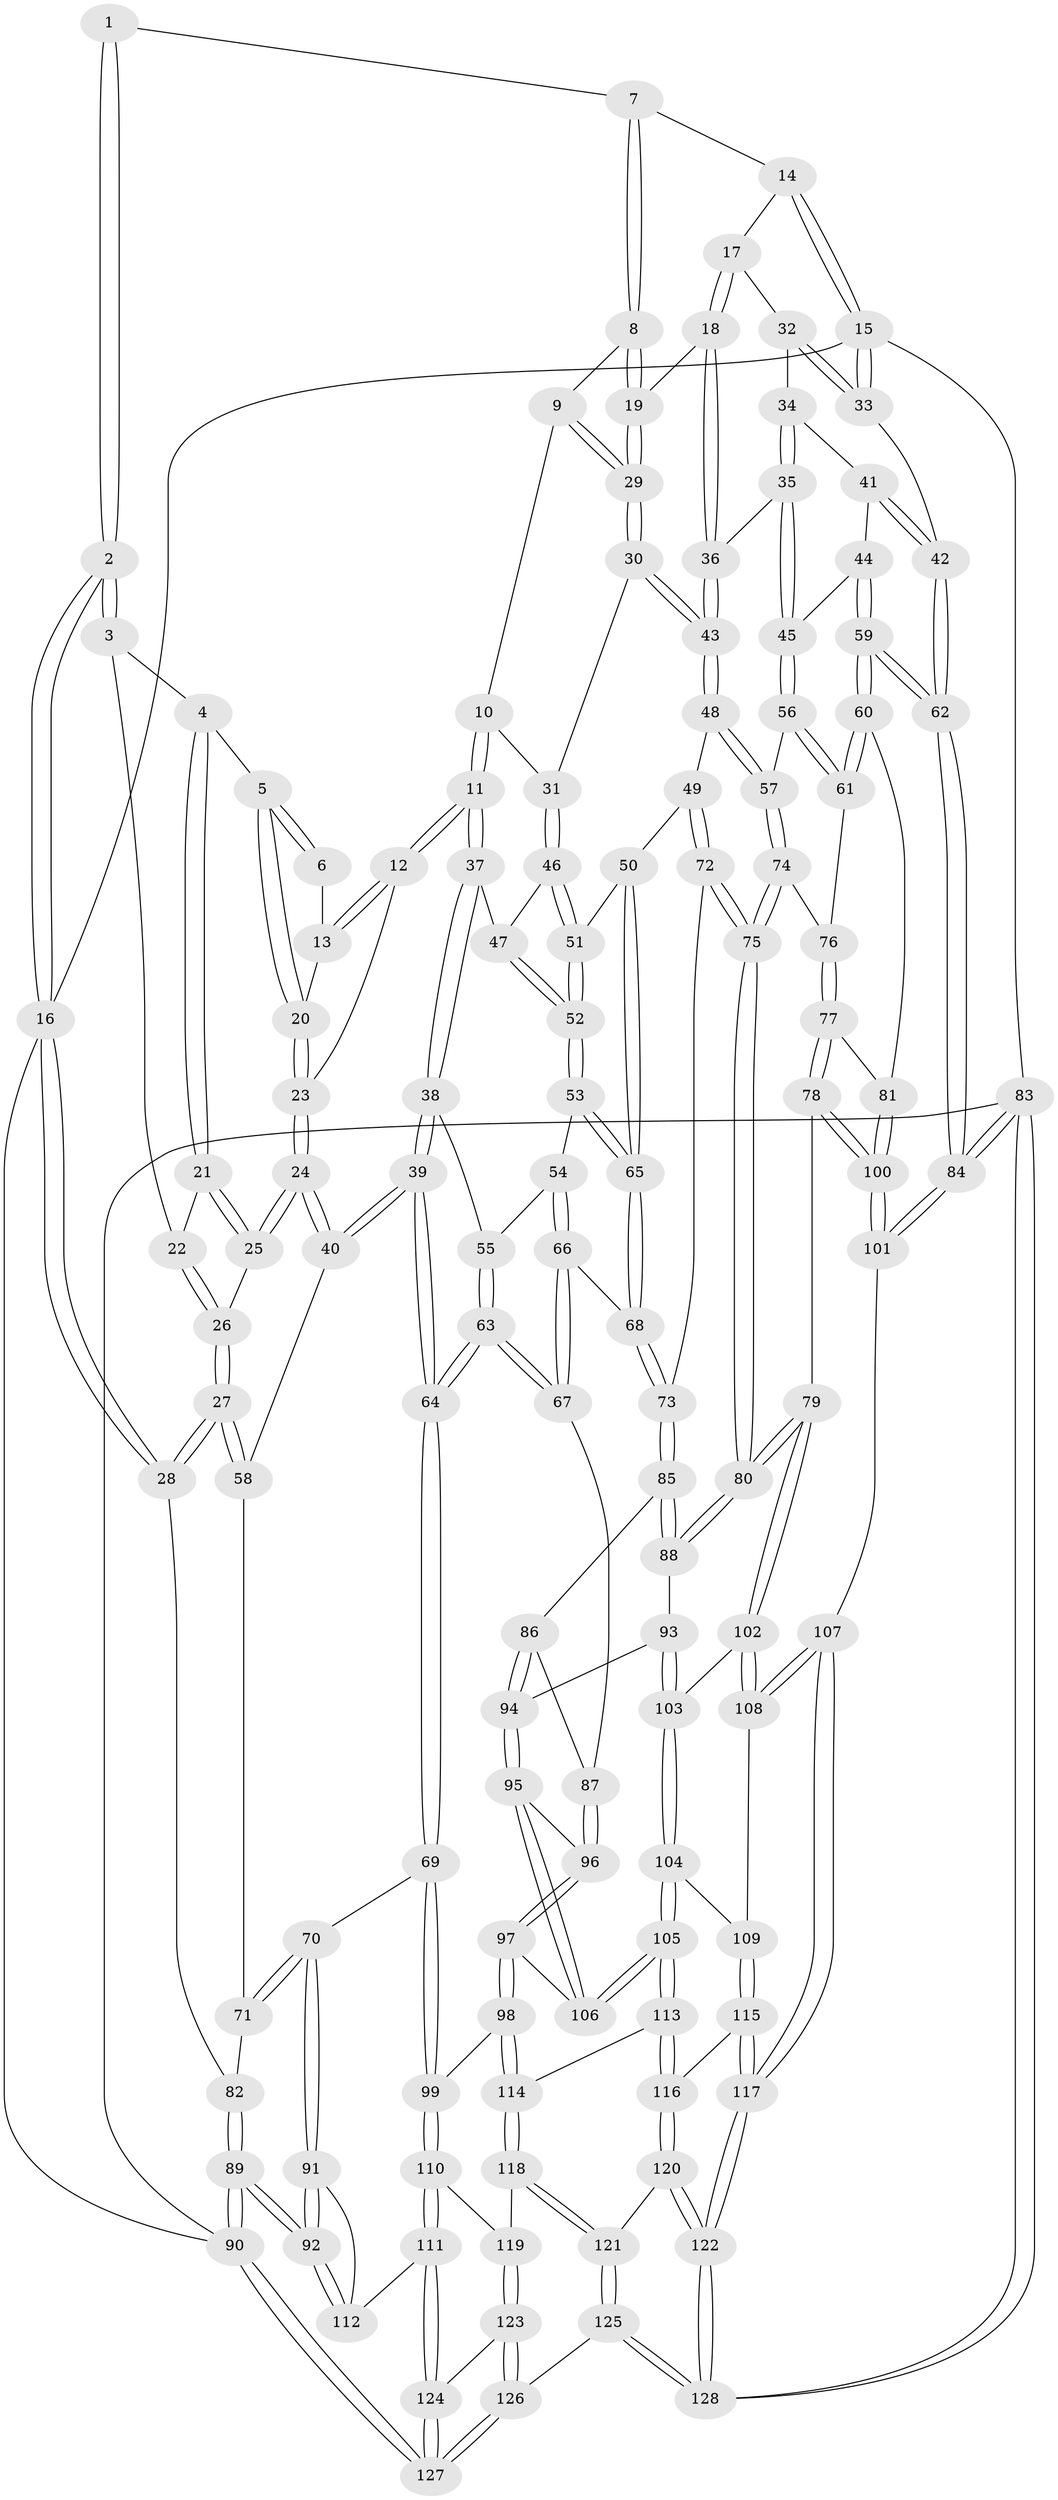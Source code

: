 // coarse degree distribution, {3: 0.12, 4: 0.4666666666666667, 8: 0.013333333333333334, 5: 0.3333333333333333, 6: 0.05333333333333334, 2: 0.013333333333333334}
// Generated by graph-tools (version 1.1) at 2025/52/02/27/25 19:52:40]
// undirected, 128 vertices, 317 edges
graph export_dot {
graph [start="1"]
  node [color=gray90,style=filled];
  1 [pos="+0.35807227811782133+0"];
  2 [pos="+0+0"];
  3 [pos="+0.04938671662665932+0"];
  4 [pos="+0.1921320163394303+0.07333443352463626"];
  5 [pos="+0.19743655477099561+0.0729026011299659"];
  6 [pos="+0.3275465978602366+0"];
  7 [pos="+0.4746477860371302+0"];
  8 [pos="+0.5020530310462276+0"];
  9 [pos="+0.4951199369263363+0.04636927172877089"];
  10 [pos="+0.4898858514246167+0.06414273365048585"];
  11 [pos="+0.42036768206965336+0.1765803169551753"];
  12 [pos="+0.32424691006671025+0.12249532056560351"];
  13 [pos="+0.3201594651403539+0.009223552797086322"];
  14 [pos="+0.7759463122466961+0"];
  15 [pos="+1+0"];
  16 [pos="+0+0"];
  17 [pos="+0.7958120482515041+0.05568450850124274"];
  18 [pos="+0.7555086857849342+0.11099484716904656"];
  19 [pos="+0.7316274101397662+0.11912296797762277"];
  20 [pos="+0.22389218212697673+0.0938327172280877"];
  21 [pos="+0.1846125441036137+0.08113860634548536"];
  22 [pos="+0.08807068496427221+0.11302775576959817"];
  23 [pos="+0.26482651134791785+0.1342008473266053"];
  24 [pos="+0.19433803311486228+0.25521388828247354"];
  25 [pos="+0.1364966541470162+0.21601836570030808"];
  26 [pos="+0.06915253135898707+0.19488368942137735"];
  27 [pos="+0+0.25569625790936773"];
  28 [pos="+0+0.2609267416842471"];
  29 [pos="+0.693663872442286+0.14538214726140503"];
  30 [pos="+0.6510790272241893+0.19315972665490816"];
  31 [pos="+0.631032468889784+0.20668272372406002"];
  32 [pos="+0.8644908077149766+0.07922925764760495"];
  33 [pos="+1+0"];
  34 [pos="+0.9493426035383012+0.15648977481643173"];
  35 [pos="+0.8665040263978531+0.23405725808920116"];
  36 [pos="+0.8074930644490628+0.22694212902400246"];
  37 [pos="+0.4203765635866033+0.1766439120611929"];
  38 [pos="+0.40662192093457866+0.2094150640678379"];
  39 [pos="+0.22936126620001246+0.3083845067616684"];
  40 [pos="+0.20910298487813173+0.28692658774891144"];
  41 [pos="+0.9929507197966859+0.1701901016775282"];
  42 [pos="+1+0.12713223379405783"];
  43 [pos="+0.7747860876813137+0.3326015771759418"];
  44 [pos="+0.9363115926696493+0.28642024692978324"];
  45 [pos="+0.9171632052331548+0.2861244093640606"];
  46 [pos="+0.6231793179376736+0.21698720610650377"];
  47 [pos="+0.45313183351092173+0.19198893171030093"];
  48 [pos="+0.7744112712145189+0.33893558355672604"];
  49 [pos="+0.7033392624897911+0.3467217647868777"];
  50 [pos="+0.6498825248522232+0.3173760517471985"];
  51 [pos="+0.6111792268486482+0.2774231350429349"];
  52 [pos="+0.5549303215949456+0.3134790382153327"];
  53 [pos="+0.5422156005568265+0.3322093484831168"];
  54 [pos="+0.5388985880613537+0.3332759451080912"];
  55 [pos="+0.42493788804554994+0.29816460974377007"];
  56 [pos="+0.8567927977577214+0.34819675858510263"];
  57 [pos="+0.7898731070951378+0.357006682735557"];
  58 [pos="+0.10989232914561728+0.3290744388550541"];
  59 [pos="+1+0.4364389474545263"];
  60 [pos="+1+0.4409725593447936"];
  61 [pos="+0.9474280574960124+0.40623724502228536"];
  62 [pos="+1+0.44490132146242134"];
  63 [pos="+0.3692013940479286+0.4540598135241838"];
  64 [pos="+0.27051416541988876+0.4748367513101098"];
  65 [pos="+0.5943692804654032+0.4273515516898788"];
  66 [pos="+0.4609998116018045+0.42071566135287347"];
  67 [pos="+0.38377767137346064+0.4572969579494626"];
  68 [pos="+0.5979113989104973+0.4418927451031791"];
  69 [pos="+0.21482311459478837+0.5497509558905866"];
  70 [pos="+0.18650899267927212+0.5538760533512077"];
  71 [pos="+0.06387082819113156+0.416556404060463"];
  72 [pos="+0.6633664070648513+0.4164392462821555"];
  73 [pos="+0.6019444643151105+0.44768776660874327"];
  74 [pos="+0.7910691110417766+0.37620656947587416"];
  75 [pos="+0.7571602957203127+0.4782792659386305"];
  76 [pos="+0.8570587617018125+0.4339859237202378"];
  77 [pos="+0.8717820391988019+0.5077422790341255"];
  78 [pos="+0.7894660351963684+0.5820304222454507"];
  79 [pos="+0.7782613033101671+0.5807897678897822"];
  80 [pos="+0.7580135674881897+0.5543395723676235"];
  81 [pos="+1+0.4654435609353151"];
  82 [pos="+0+0.2681969091248262"];
  83 [pos="+1+1"];
  84 [pos="+1+0.8590100249141427"];
  85 [pos="+0.6018697360847653+0.4743929819989765"];
  86 [pos="+0.5420561645363031+0.5181050397101811"];
  87 [pos="+0.43848552174135463+0.5006088911220183"];
  88 [pos="+0.6611397630726203+0.5291611088021404"];
  89 [pos="+0+0.7066792405072451"];
  90 [pos="+0+1"];
  91 [pos="+0.11099603122241421+0.5963961022373296"];
  92 [pos="+0+0.7008061720967109"];
  93 [pos="+0.6034619073975978+0.5956449681329824"];
  94 [pos="+0.5545256047165683+0.6064655114341264"];
  95 [pos="+0.5360550834104103+0.635184062486593"];
  96 [pos="+0.4725747949834218+0.6251670787719387"];
  97 [pos="+0.39941939407540855+0.6759324818133021"];
  98 [pos="+0.37578016297847683+0.6907744407797698"];
  99 [pos="+0.2859626167962031+0.6584752123501281"];
  100 [pos="+0.8833099125136612+0.6486803586559275"];
  101 [pos="+0.9949282556984878+0.8012990838410484"];
  102 [pos="+0.7470639582643501+0.6248016153910172"];
  103 [pos="+0.6730910720469997+0.6612535271555353"];
  104 [pos="+0.6670391455332637+0.667994075091557"];
  105 [pos="+0.5697624534799711+0.7156149978681373"];
  106 [pos="+0.5672243329839711+0.7102242279128165"];
  107 [pos="+0.8478208846480197+0.853159550876709"];
  108 [pos="+0.7547555890665374+0.7276660374296802"];
  109 [pos="+0.6880864311284985+0.7577606380033236"];
  110 [pos="+0.23971637624513595+0.8486389475019963"];
  111 [pos="+0.18965212756990424+0.8731870386460169"];
  112 [pos="+0.1619841022320534+0.8496506900482353"];
  113 [pos="+0.5610311336103087+0.759692886398636"];
  114 [pos="+0.4470563723935056+0.7934839315135671"];
  115 [pos="+0.6449011553301858+0.8350030415955606"];
  116 [pos="+0.6335276669955001+0.8346949278647652"];
  117 [pos="+0.7897104085299681+0.8994230408833801"];
  118 [pos="+0.4273873985277218+0.8527242589707985"];
  119 [pos="+0.3416299501758605+0.8903971863147866"];
  120 [pos="+0.5741776746347482+0.9207277641390259"];
  121 [pos="+0.4993397709619552+0.9358076014284387"];
  122 [pos="+0.7345311752084847+1"];
  123 [pos="+0.34498359499143505+0.9559083065114352"];
  124 [pos="+0.13643265985248068+1"];
  125 [pos="+0.4147882812482027+1"];
  126 [pos="+0.39538764140463173+1"];
  127 [pos="+0+1"];
  128 [pos="+0.7360686833869274+1"];
  1 -- 2;
  1 -- 2;
  1 -- 7;
  2 -- 3;
  2 -- 3;
  2 -- 16;
  2 -- 16;
  3 -- 4;
  3 -- 22;
  4 -- 5;
  4 -- 21;
  4 -- 21;
  5 -- 6;
  5 -- 6;
  5 -- 20;
  5 -- 20;
  6 -- 13;
  7 -- 8;
  7 -- 8;
  7 -- 14;
  8 -- 9;
  8 -- 19;
  8 -- 19;
  9 -- 10;
  9 -- 29;
  9 -- 29;
  10 -- 11;
  10 -- 11;
  10 -- 31;
  11 -- 12;
  11 -- 12;
  11 -- 37;
  11 -- 37;
  12 -- 13;
  12 -- 13;
  12 -- 23;
  13 -- 20;
  14 -- 15;
  14 -- 15;
  14 -- 17;
  15 -- 16;
  15 -- 33;
  15 -- 33;
  15 -- 83;
  16 -- 28;
  16 -- 28;
  16 -- 90;
  17 -- 18;
  17 -- 18;
  17 -- 32;
  18 -- 19;
  18 -- 36;
  18 -- 36;
  19 -- 29;
  19 -- 29;
  20 -- 23;
  20 -- 23;
  21 -- 22;
  21 -- 25;
  21 -- 25;
  22 -- 26;
  22 -- 26;
  23 -- 24;
  23 -- 24;
  24 -- 25;
  24 -- 25;
  24 -- 40;
  24 -- 40;
  25 -- 26;
  26 -- 27;
  26 -- 27;
  27 -- 28;
  27 -- 28;
  27 -- 58;
  27 -- 58;
  28 -- 82;
  29 -- 30;
  29 -- 30;
  30 -- 31;
  30 -- 43;
  30 -- 43;
  31 -- 46;
  31 -- 46;
  32 -- 33;
  32 -- 33;
  32 -- 34;
  33 -- 42;
  34 -- 35;
  34 -- 35;
  34 -- 41;
  35 -- 36;
  35 -- 45;
  35 -- 45;
  36 -- 43;
  36 -- 43;
  37 -- 38;
  37 -- 38;
  37 -- 47;
  38 -- 39;
  38 -- 39;
  38 -- 55;
  39 -- 40;
  39 -- 40;
  39 -- 64;
  39 -- 64;
  40 -- 58;
  41 -- 42;
  41 -- 42;
  41 -- 44;
  42 -- 62;
  42 -- 62;
  43 -- 48;
  43 -- 48;
  44 -- 45;
  44 -- 59;
  44 -- 59;
  45 -- 56;
  45 -- 56;
  46 -- 47;
  46 -- 51;
  46 -- 51;
  47 -- 52;
  47 -- 52;
  48 -- 49;
  48 -- 57;
  48 -- 57;
  49 -- 50;
  49 -- 72;
  49 -- 72;
  50 -- 51;
  50 -- 65;
  50 -- 65;
  51 -- 52;
  51 -- 52;
  52 -- 53;
  52 -- 53;
  53 -- 54;
  53 -- 65;
  53 -- 65;
  54 -- 55;
  54 -- 66;
  54 -- 66;
  55 -- 63;
  55 -- 63;
  56 -- 57;
  56 -- 61;
  56 -- 61;
  57 -- 74;
  57 -- 74;
  58 -- 71;
  59 -- 60;
  59 -- 60;
  59 -- 62;
  59 -- 62;
  60 -- 61;
  60 -- 61;
  60 -- 81;
  61 -- 76;
  62 -- 84;
  62 -- 84;
  63 -- 64;
  63 -- 64;
  63 -- 67;
  63 -- 67;
  64 -- 69;
  64 -- 69;
  65 -- 68;
  65 -- 68;
  66 -- 67;
  66 -- 67;
  66 -- 68;
  67 -- 87;
  68 -- 73;
  68 -- 73;
  69 -- 70;
  69 -- 99;
  69 -- 99;
  70 -- 71;
  70 -- 71;
  70 -- 91;
  70 -- 91;
  71 -- 82;
  72 -- 73;
  72 -- 75;
  72 -- 75;
  73 -- 85;
  73 -- 85;
  74 -- 75;
  74 -- 75;
  74 -- 76;
  75 -- 80;
  75 -- 80;
  76 -- 77;
  76 -- 77;
  77 -- 78;
  77 -- 78;
  77 -- 81;
  78 -- 79;
  78 -- 100;
  78 -- 100;
  79 -- 80;
  79 -- 80;
  79 -- 102;
  79 -- 102;
  80 -- 88;
  80 -- 88;
  81 -- 100;
  81 -- 100;
  82 -- 89;
  82 -- 89;
  83 -- 84;
  83 -- 84;
  83 -- 128;
  83 -- 128;
  83 -- 90;
  84 -- 101;
  84 -- 101;
  85 -- 86;
  85 -- 88;
  85 -- 88;
  86 -- 87;
  86 -- 94;
  86 -- 94;
  87 -- 96;
  87 -- 96;
  88 -- 93;
  89 -- 90;
  89 -- 90;
  89 -- 92;
  89 -- 92;
  90 -- 127;
  90 -- 127;
  91 -- 92;
  91 -- 92;
  91 -- 112;
  92 -- 112;
  92 -- 112;
  93 -- 94;
  93 -- 103;
  93 -- 103;
  94 -- 95;
  94 -- 95;
  95 -- 96;
  95 -- 106;
  95 -- 106;
  96 -- 97;
  96 -- 97;
  97 -- 98;
  97 -- 98;
  97 -- 106;
  98 -- 99;
  98 -- 114;
  98 -- 114;
  99 -- 110;
  99 -- 110;
  100 -- 101;
  100 -- 101;
  101 -- 107;
  102 -- 103;
  102 -- 108;
  102 -- 108;
  103 -- 104;
  103 -- 104;
  104 -- 105;
  104 -- 105;
  104 -- 109;
  105 -- 106;
  105 -- 106;
  105 -- 113;
  105 -- 113;
  107 -- 108;
  107 -- 108;
  107 -- 117;
  107 -- 117;
  108 -- 109;
  109 -- 115;
  109 -- 115;
  110 -- 111;
  110 -- 111;
  110 -- 119;
  111 -- 112;
  111 -- 124;
  111 -- 124;
  113 -- 114;
  113 -- 116;
  113 -- 116;
  114 -- 118;
  114 -- 118;
  115 -- 116;
  115 -- 117;
  115 -- 117;
  116 -- 120;
  116 -- 120;
  117 -- 122;
  117 -- 122;
  118 -- 119;
  118 -- 121;
  118 -- 121;
  119 -- 123;
  119 -- 123;
  120 -- 121;
  120 -- 122;
  120 -- 122;
  121 -- 125;
  121 -- 125;
  122 -- 128;
  122 -- 128;
  123 -- 124;
  123 -- 126;
  123 -- 126;
  124 -- 127;
  124 -- 127;
  125 -- 126;
  125 -- 128;
  125 -- 128;
  126 -- 127;
  126 -- 127;
}
